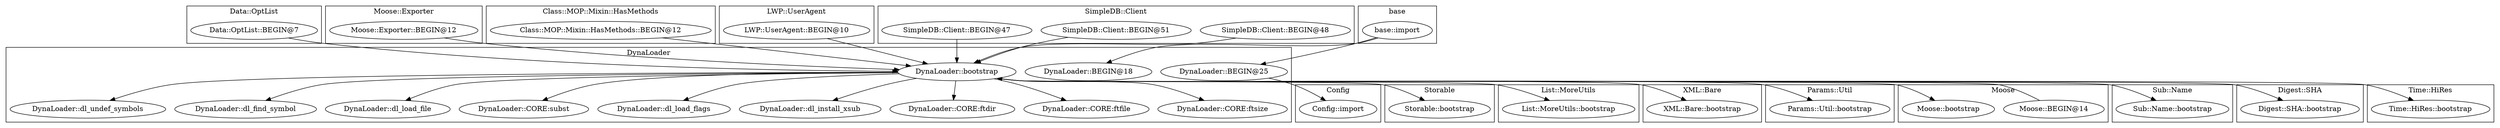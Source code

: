 digraph {
graph [overlap=false]
subgraph cluster_Storable {
	label="Storable";
	"Storable::bootstrap";
}
subgraph cluster_Config {
	label="Config";
	"Config::import";
}
subgraph cluster_DynaLoader {
	label="DynaLoader";
	"DynaLoader::CORE:ftfile";
	"DynaLoader::CORE:ftsize";
	"DynaLoader::dl_undef_symbols";
	"DynaLoader::BEGIN@25";
	"DynaLoader::dl_find_symbol";
	"DynaLoader::dl_load_file";
	"DynaLoader::CORE:subst";
	"DynaLoader::BEGIN@18";
	"DynaLoader::dl_load_flags";
	"DynaLoader::dl_install_xsub";
	"DynaLoader::CORE:ftdir";
	"DynaLoader::bootstrap";
}
subgraph cluster_List_MoreUtils {
	label="List::MoreUtils";
	"List::MoreUtils::bootstrap";
}
subgraph cluster_Data_OptList {
	label="Data::OptList";
	"Data::OptList::BEGIN@7";
}
subgraph cluster_Moose_Exporter {
	label="Moose::Exporter";
	"Moose::Exporter::BEGIN@12";
}
subgraph cluster_XML_Bare {
	label="XML::Bare";
	"XML::Bare::bootstrap";
}
subgraph cluster_Class_MOP_Mixin_HasMethods {
	label="Class::MOP::Mixin::HasMethods";
	"Class::MOP::Mixin::HasMethods::BEGIN@12";
}
subgraph cluster_Params_Util {
	label="Params::Util";
	"Params::Util::bootstrap";
}
subgraph cluster_Moose {
	label="Moose";
	"Moose::BEGIN@14";
	"Moose::bootstrap";
}
subgraph cluster_LWP_UserAgent {
	label="LWP::UserAgent";
	"LWP::UserAgent::BEGIN@10";
}
subgraph cluster_Sub_Name {
	label="Sub::Name";
	"Sub::Name::bootstrap";
}
subgraph cluster_SimpleDB_Client {
	label="SimpleDB::Client";
	"SimpleDB::Client::BEGIN@51";
	"SimpleDB::Client::BEGIN@47";
	"SimpleDB::Client::BEGIN@48";
}
subgraph cluster_base {
	label="base";
	"base::import";
}
subgraph cluster_Digest_SHA {
	label="Digest::SHA";
	"Digest::SHA::bootstrap";
}
subgraph cluster_Time_HiRes {
	label="Time::HiRes";
	"Time::HiRes::bootstrap";
}
"DynaLoader::bootstrap" -> "Params::Util::bootstrap";
"DynaLoader::bootstrap" -> "DynaLoader::dl_find_symbol";
"DynaLoader::bootstrap" -> "Time::HiRes::bootstrap";
"DynaLoader::bootstrap" -> "DynaLoader::CORE:ftsize";
"SimpleDB::Client::BEGIN@51" -> "DynaLoader::bootstrap";
"Moose::BEGIN@14" -> "DynaLoader::bootstrap";
"SimpleDB::Client::BEGIN@47" -> "DynaLoader::bootstrap";
"Moose::Exporter::BEGIN@12" -> "DynaLoader::bootstrap";
"Data::OptList::BEGIN@7" -> "DynaLoader::bootstrap";
"SimpleDB::Client::BEGIN@48" -> "DynaLoader::bootstrap";
"Class::MOP::Mixin::HasMethods::BEGIN@12" -> "DynaLoader::bootstrap";
"LWP::UserAgent::BEGIN@10" -> "DynaLoader::bootstrap";
"DynaLoader::bootstrap" -> "DynaLoader::CORE:subst";
"base::import" -> "DynaLoader::BEGIN@25";
"DynaLoader::BEGIN@25" -> "Config::import";
"DynaLoader::bootstrap" -> "XML::Bare::bootstrap";
"DynaLoader::bootstrap" -> "DynaLoader::CORE:ftdir";
"DynaLoader::bootstrap" -> "DynaLoader::dl_undef_symbols";
"DynaLoader::bootstrap" -> "Digest::SHA::bootstrap";
"DynaLoader::bootstrap" -> "DynaLoader::dl_load_flags";
"DynaLoader::bootstrap" -> "DynaLoader::dl_install_xsub";
"DynaLoader::bootstrap" -> "Moose::bootstrap";
"DynaLoader::bootstrap" -> "DynaLoader::dl_load_file";
"DynaLoader::bootstrap" -> "Sub::Name::bootstrap";
"DynaLoader::bootstrap" -> "List::MoreUtils::bootstrap";
"DynaLoader::bootstrap" -> "DynaLoader::CORE:ftfile";
"DynaLoader::bootstrap" -> "Storable::bootstrap";
"base::import" -> "DynaLoader::BEGIN@18";
}
